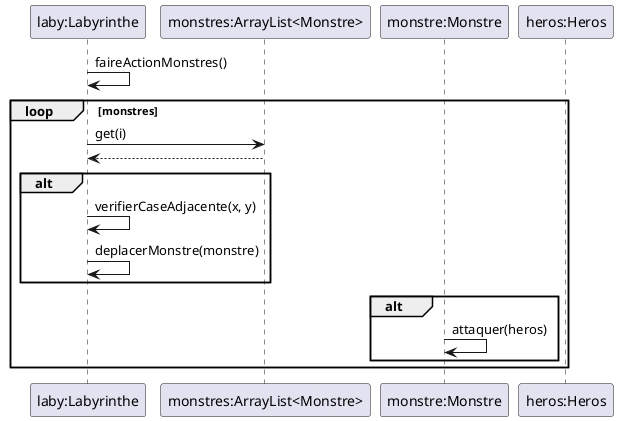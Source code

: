 @startuml

participant "laby:Labyrinthe" as laby
participant "monstres:ArrayList<Monstre>" as monstres
participant "monstre:Monstre" as monstre
participant "heros:Heros" as heros

laby -> laby: faireActionMonstres()
loop monstres
laby -> monstres: get(i)
laby <-- monstres
alt
laby -> laby: verifierCaseAdjacente(x, y)
laby -> laby: deplacerMonstre(monstre)
end
alt
monstre -> monstre: attaquer(heros)
end

end

@enduml